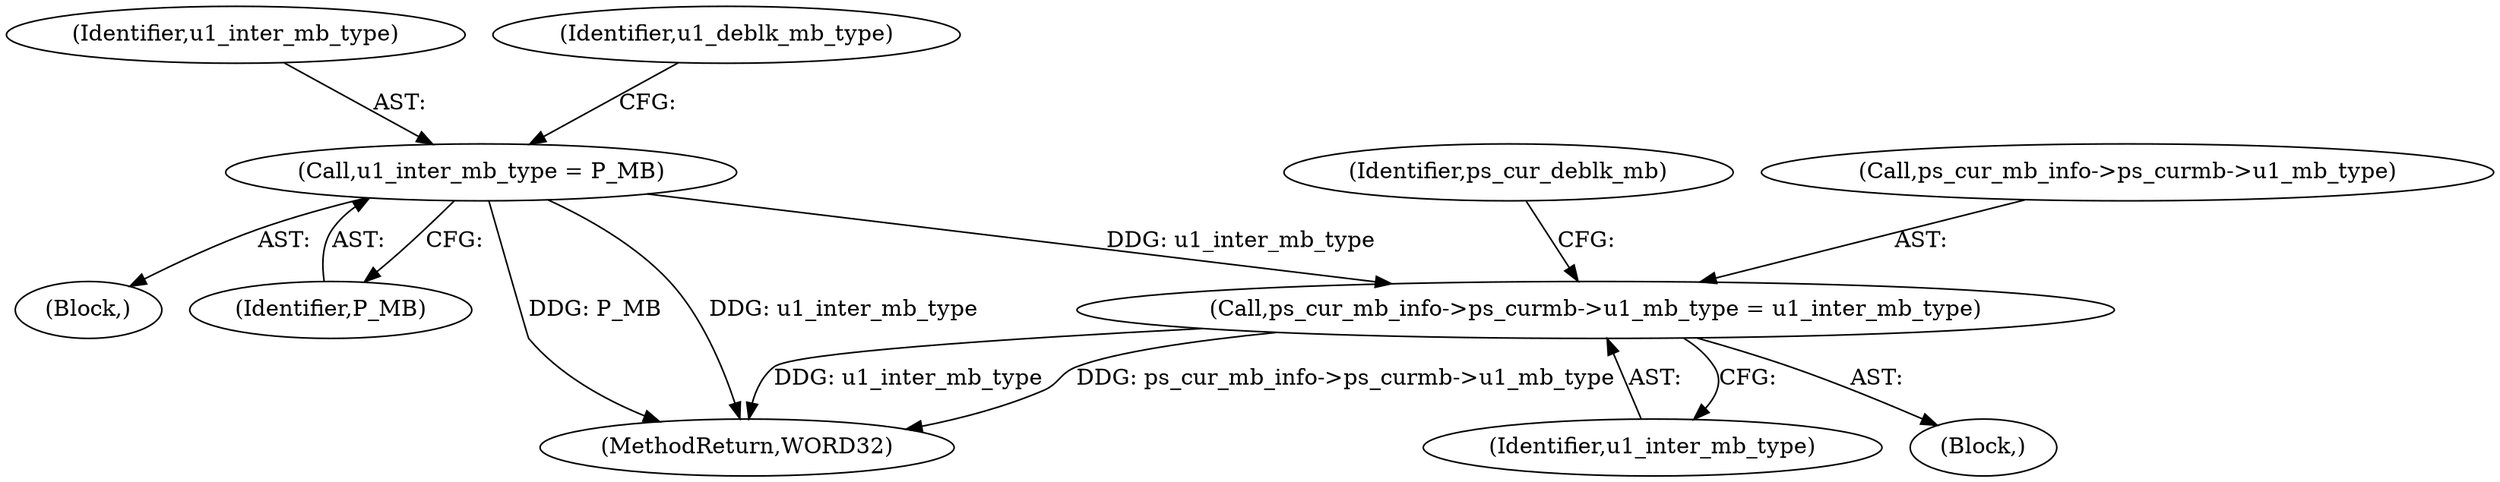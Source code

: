 digraph "0_Android_d4841f1161bdb5e13cb19e81af42437a634dd6ef@pointer" {
"1001145" [label="(Call,ps_cur_mb_info->ps_curmb->u1_mb_type = u1_inter_mb_type)"];
"1000928" [label="(Call,u1_inter_mb_type = P_MB)"];
"1001145" [label="(Call,ps_cur_mb_info->ps_curmb->u1_mb_type = u1_inter_mb_type)"];
"1001364" [label="(MethodReturn,WORD32)"];
"1000136" [label="(Block,)"];
"1001154" [label="(Identifier,ps_cur_deblk_mb)"];
"1000930" [label="(Identifier,P_MB)"];
"1000928" [label="(Call,u1_inter_mb_type = P_MB)"];
"1001011" [label="(Block,)"];
"1001151" [label="(Identifier,u1_inter_mb_type)"];
"1001146" [label="(Call,ps_cur_mb_info->ps_curmb->u1_mb_type)"];
"1000929" [label="(Identifier,u1_inter_mb_type)"];
"1000932" [label="(Identifier,u1_deblk_mb_type)"];
"1001145" -> "1001011"  [label="AST: "];
"1001145" -> "1001151"  [label="CFG: "];
"1001146" -> "1001145"  [label="AST: "];
"1001151" -> "1001145"  [label="AST: "];
"1001154" -> "1001145"  [label="CFG: "];
"1001145" -> "1001364"  [label="DDG: u1_inter_mb_type"];
"1001145" -> "1001364"  [label="DDG: ps_cur_mb_info->ps_curmb->u1_mb_type"];
"1000928" -> "1001145"  [label="DDG: u1_inter_mb_type"];
"1000928" -> "1000136"  [label="AST: "];
"1000928" -> "1000930"  [label="CFG: "];
"1000929" -> "1000928"  [label="AST: "];
"1000930" -> "1000928"  [label="AST: "];
"1000932" -> "1000928"  [label="CFG: "];
"1000928" -> "1001364"  [label="DDG: u1_inter_mb_type"];
"1000928" -> "1001364"  [label="DDG: P_MB"];
}
